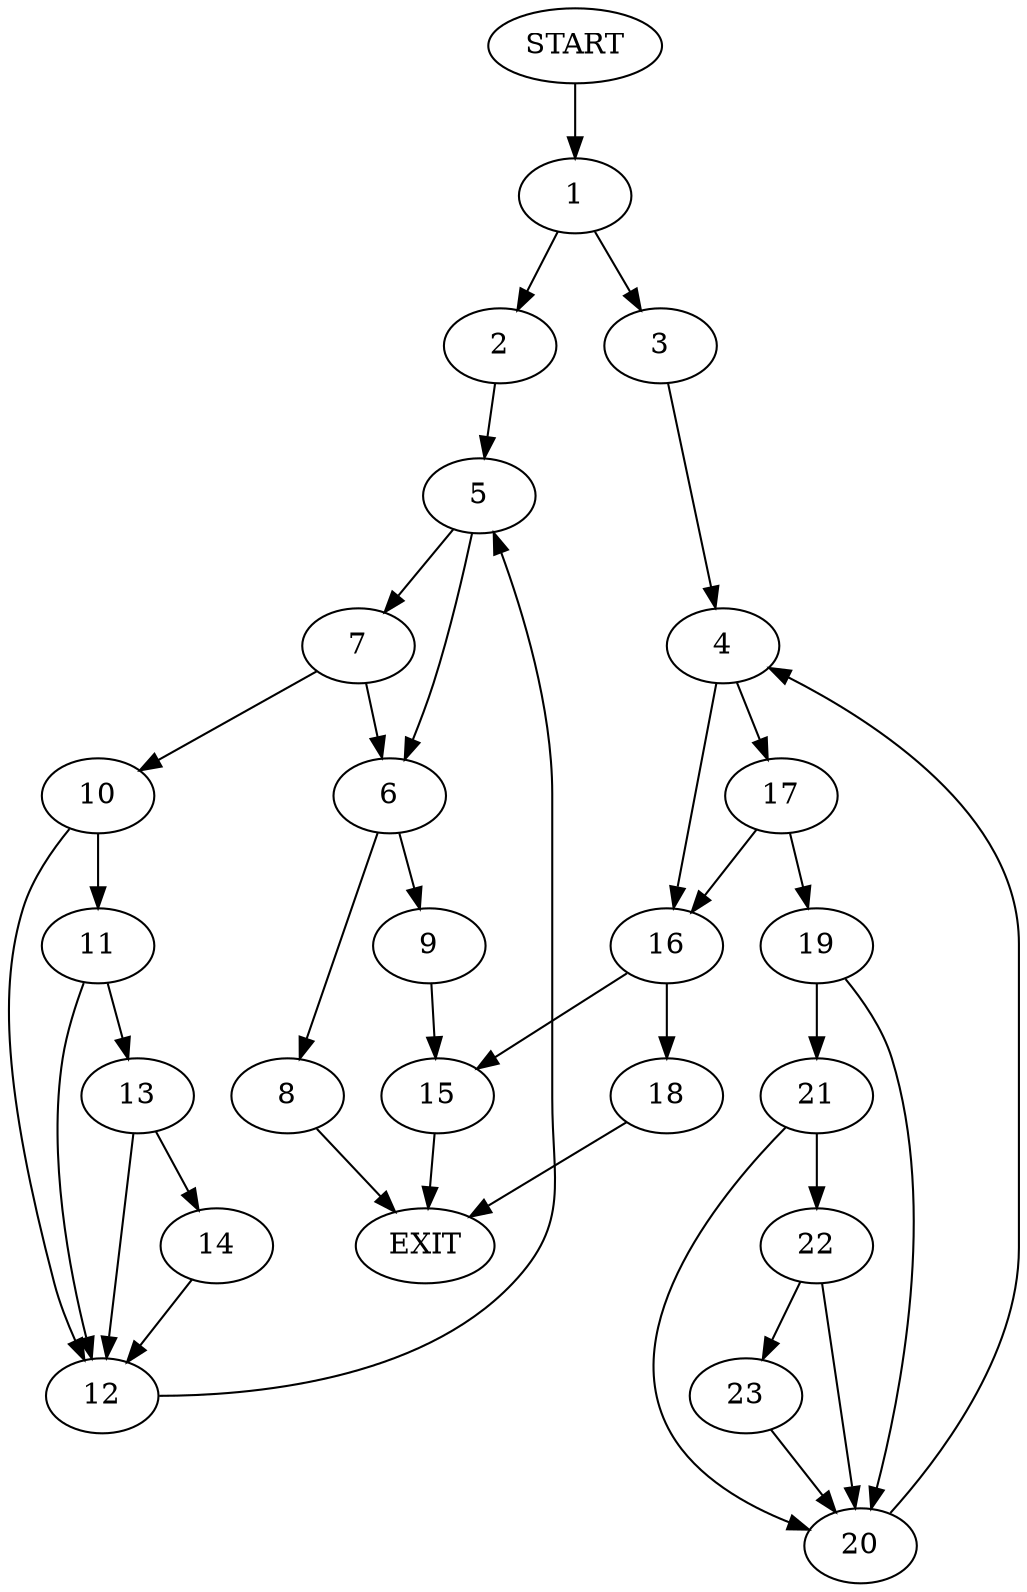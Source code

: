 digraph {
0 [label="START"]
24 [label="EXIT"]
0 -> 1
1 -> 2
1 -> 3
3 -> 4
2 -> 5
5 -> 6
5 -> 7
6 -> 8
6 -> 9
7 -> 6
7 -> 10
10 -> 11
10 -> 12
11 -> 13
11 -> 12
12 -> 5
13 -> 12
13 -> 14
14 -> 12
8 -> 24
9 -> 15
15 -> 24
4 -> 16
4 -> 17
16 -> 18
16 -> 15
17 -> 16
17 -> 19
19 -> 20
19 -> 21
20 -> 4
21 -> 20
21 -> 22
22 -> 20
22 -> 23
23 -> 20
18 -> 24
}
